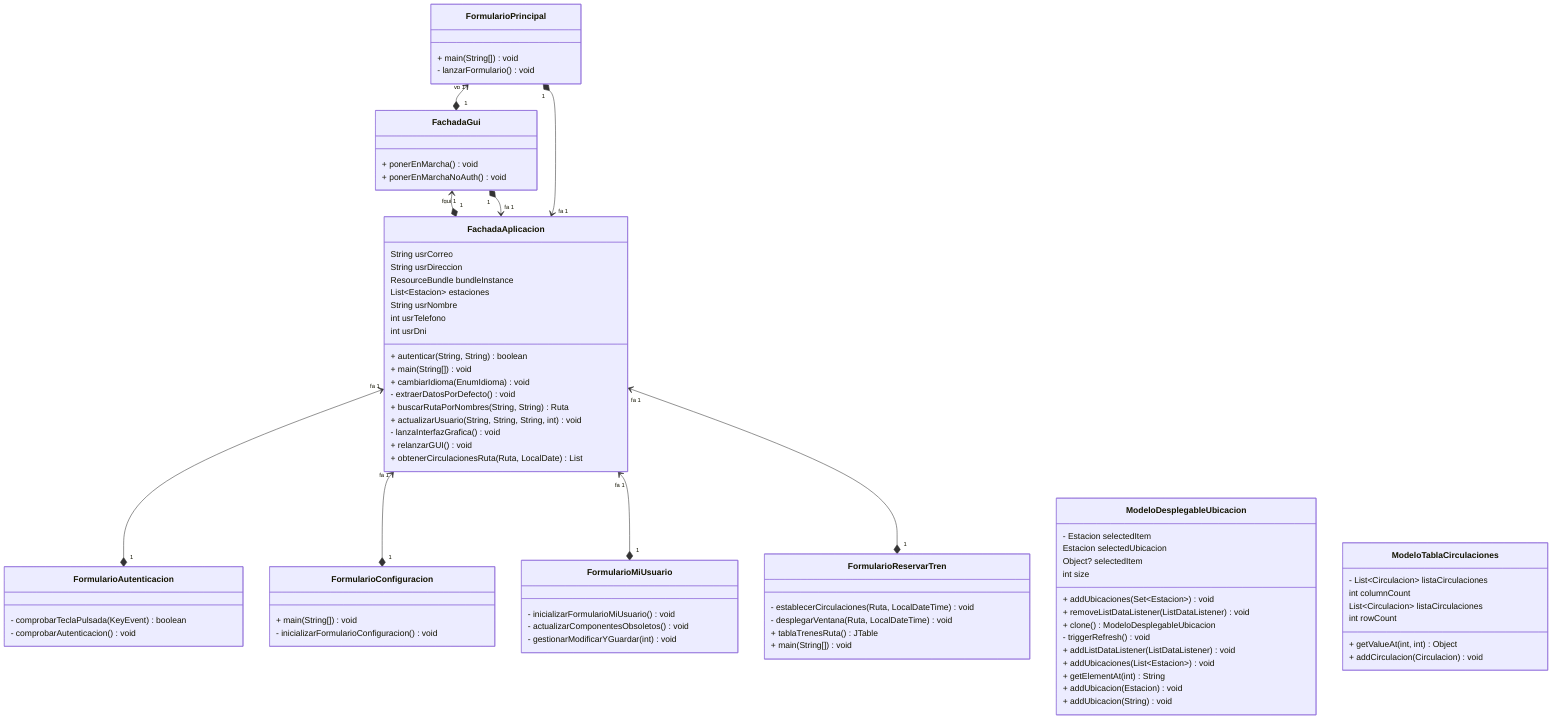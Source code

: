 classDiagram
    direction BT
    class FachadaAplicacion {
        + autenticar(String, String) boolean
        + main(String[]) void
        + cambiarIdioma(EnumIdioma) void
        - extraerDatosPorDefecto() void
        + buscarRutaPorNombres(String, String) Ruta
        + actualizarUsuario(String, String, String, int) void
        - lanzaInterfazGrafica() void
        + relanzarGUI() void
        + obtenerCirculacionesRuta(Ruta, LocalDate) List
        String usrCorreo
        String usrDireccion
        ResourceBundle bundleInstance
        List~Estacion~ estaciones
        String usrNombre
        int usrTelefono
        int usrDni
    }
    class FachadaGui {
        + ponerEnMarcha() void
        + ponerEnMarchaNoAuth() void
    }
    class FormularioAutenticacion {
        - comprobarTeclaPulsada(KeyEvent) boolean
        - comprobarAutenticacion() void
    }
    class FormularioConfiguracion {
        + main(String[]) void
        - inicializarFormularioConfiguracion() void
    }
    class FormularioMiUsuario {
        - inicializarFormularioMiUsuario() void
        - actualizarComponentesObsoletos() void
        - gestionarModificarYGuardar(int) void
    }
    class FormularioPrincipal {
        + main(String[]) void
        - lanzarFormulario() void
    }
    class FormularioReservarTren {
        - establecerCirculaciones(Ruta, LocalDateTime) void
        - desplegarVentana(Ruta, LocalDateTime) void
        + tablaTrenesRuta() JTable
        + main(String[]) void
    }
    class ModeloDesplegableUbicacion {
        - Estacion selectedItem
        + addUbicaciones(Set~Estacion~) void
        + removeListDataListener(ListDataListener) void
        + clone() ModeloDesplegableUbicacion
        - triggerRefresh() void
        + addListDataListener(ListDataListener) void
        + addUbicaciones(List~Estacion~) void
        + getElementAt(int) String
        + addUbicacion(Estacion) void
        + addUbicacion(String) void
        Estacion selectedUbicacion
        Object? selectedItem
        int size
    }
    class ModeloTablaCirculaciones {
        - List~Circulacion~ listaCirculaciones
        + getValueAt(int, int) Object
        + addCirculacion(Circulacion) void
        int columnCount
        List~Circulacion~ listaCirculaciones
        int rowCount
    }

    FachadaAplicacion "1" *--> "fgui 1" FachadaGui
    FachadaGui "1" *--> "fa 1" FachadaAplicacion
    FachadaGui "1" *--> "vp 1" FormularioPrincipal
    FormularioAutenticacion "1" *--> "fa 1" FachadaAplicacion
    FormularioConfiguracion "1" *--> "fa 1" FachadaAplicacion
    FormularioMiUsuario "1" *--> "fa 1" FachadaAplicacion
    FormularioPrincipal "1" *--> "fa 1" FachadaAplicacion
    FormularioReservarTren "1" *--> "fa 1" FachadaAplicacion